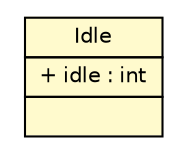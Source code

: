 #!/usr/local/bin/dot
#
# Class diagram 
# Generated by UMLGraph version R5_6 (http://www.umlgraph.org/)
#

digraph G {
	edge [fontname="Helvetica",fontsize=10,labelfontname="Helvetica",labelfontsize=10];
	node [fontname="Helvetica",fontsize=10,shape=plaintext];
	nodesep=0.25;
	ranksep=0.5;
	// sorcer.eo.operator.Idle
	c640346 [label=<<table title="sorcer.eo.operator.Idle" border="0" cellborder="1" cellspacing="0" cellpadding="2" port="p" bgcolor="lemonChiffon" href="./operator.Idle.html">
		<tr><td><table border="0" cellspacing="0" cellpadding="1">
<tr><td align="center" balign="center"> Idle </td></tr>
		</table></td></tr>
		<tr><td><table border="0" cellspacing="0" cellpadding="1">
<tr><td align="left" balign="left"> + idle : int </td></tr>
		</table></td></tr>
		<tr><td><table border="0" cellspacing="0" cellpadding="1">
<tr><td align="left" balign="left">  </td></tr>
		</table></td></tr>
		</table>>, URL="./operator.Idle.html", fontname="Helvetica", fontcolor="black", fontsize=10.0];
}

